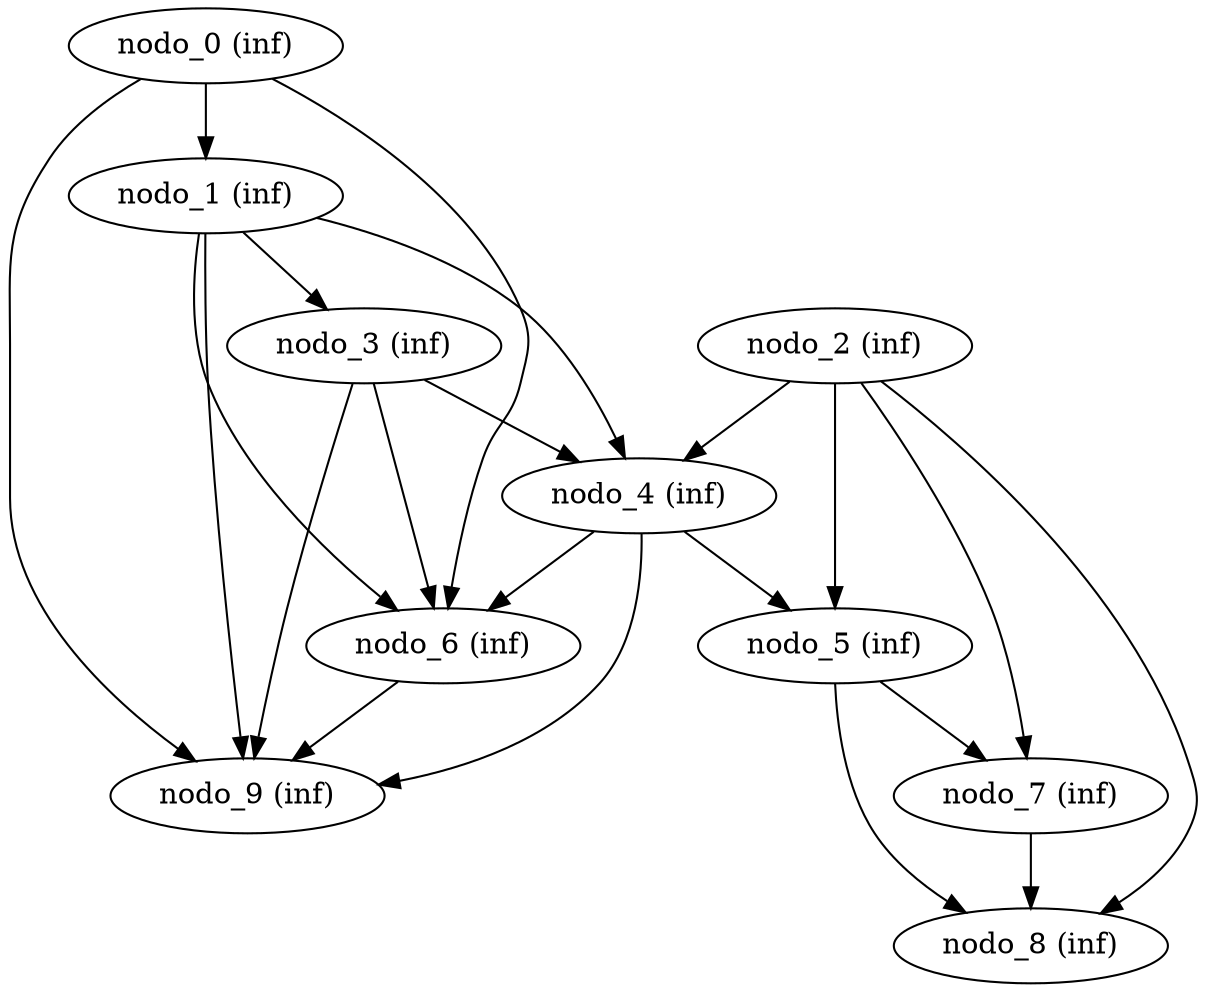 digraph Geografico_nodes_10_distanciaMax_5 {
"nodo_0 (inf)";
"nodo_1 (inf)";
"nodo_2 (inf)";
"nodo_3 (inf)";
"nodo_4 (inf)";
"nodo_5 (inf)";
"nodo_6 (inf)";
"nodo_7 (inf)";
"nodo_8 (inf)";
"nodo_9 (inf)";
"nodo_0 (inf)" -> "nodo_1 (inf)" [weight=18];
"nodo_0 (inf)" -> "nodo_6 (inf)" [weight=15];
"nodo_0 (inf)" -> "nodo_9 (inf)" [weight=26];
"nodo_1 (inf)" -> "nodo_3 (inf)" [weight=5];
"nodo_1 (inf)" -> "nodo_4 (inf)" [weight=17];
"nodo_1 (inf)" -> "nodo_6 (inf)" [weight=3];
"nodo_1 (inf)" -> "nodo_9 (inf)" [weight=10];
"nodo_2 (inf)" -> "nodo_4 (inf)" [weight=30];
"nodo_2 (inf)" -> "nodo_5 (inf)" [weight=26];
"nodo_2 (inf)" -> "nodo_7 (inf)" [weight=14];
"nodo_2 (inf)" -> "nodo_8 (inf)" [weight=6];
"nodo_3 (inf)" -> "nodo_4 (inf)" [weight=16];
"nodo_3 (inf)" -> "nodo_6 (inf)" [weight=22];
"nodo_3 (inf)" -> "nodo_9 (inf)" [weight=14];
"nodo_4 (inf)" -> "nodo_5 (inf)" [weight=20];
"nodo_4 (inf)" -> "nodo_6 (inf)" [weight=20];
"nodo_4 (inf)" -> "nodo_9 (inf)" [weight=20];
"nodo_5 (inf)" -> "nodo_7 (inf)" [weight=12];
"nodo_5 (inf)" -> "nodo_8 (inf)" [weight=29];
"nodo_6 (inf)" -> "nodo_9 (inf)" [weight=20];
"nodo_7 (inf)" -> "nodo_8 (inf)" [weight=24];
}